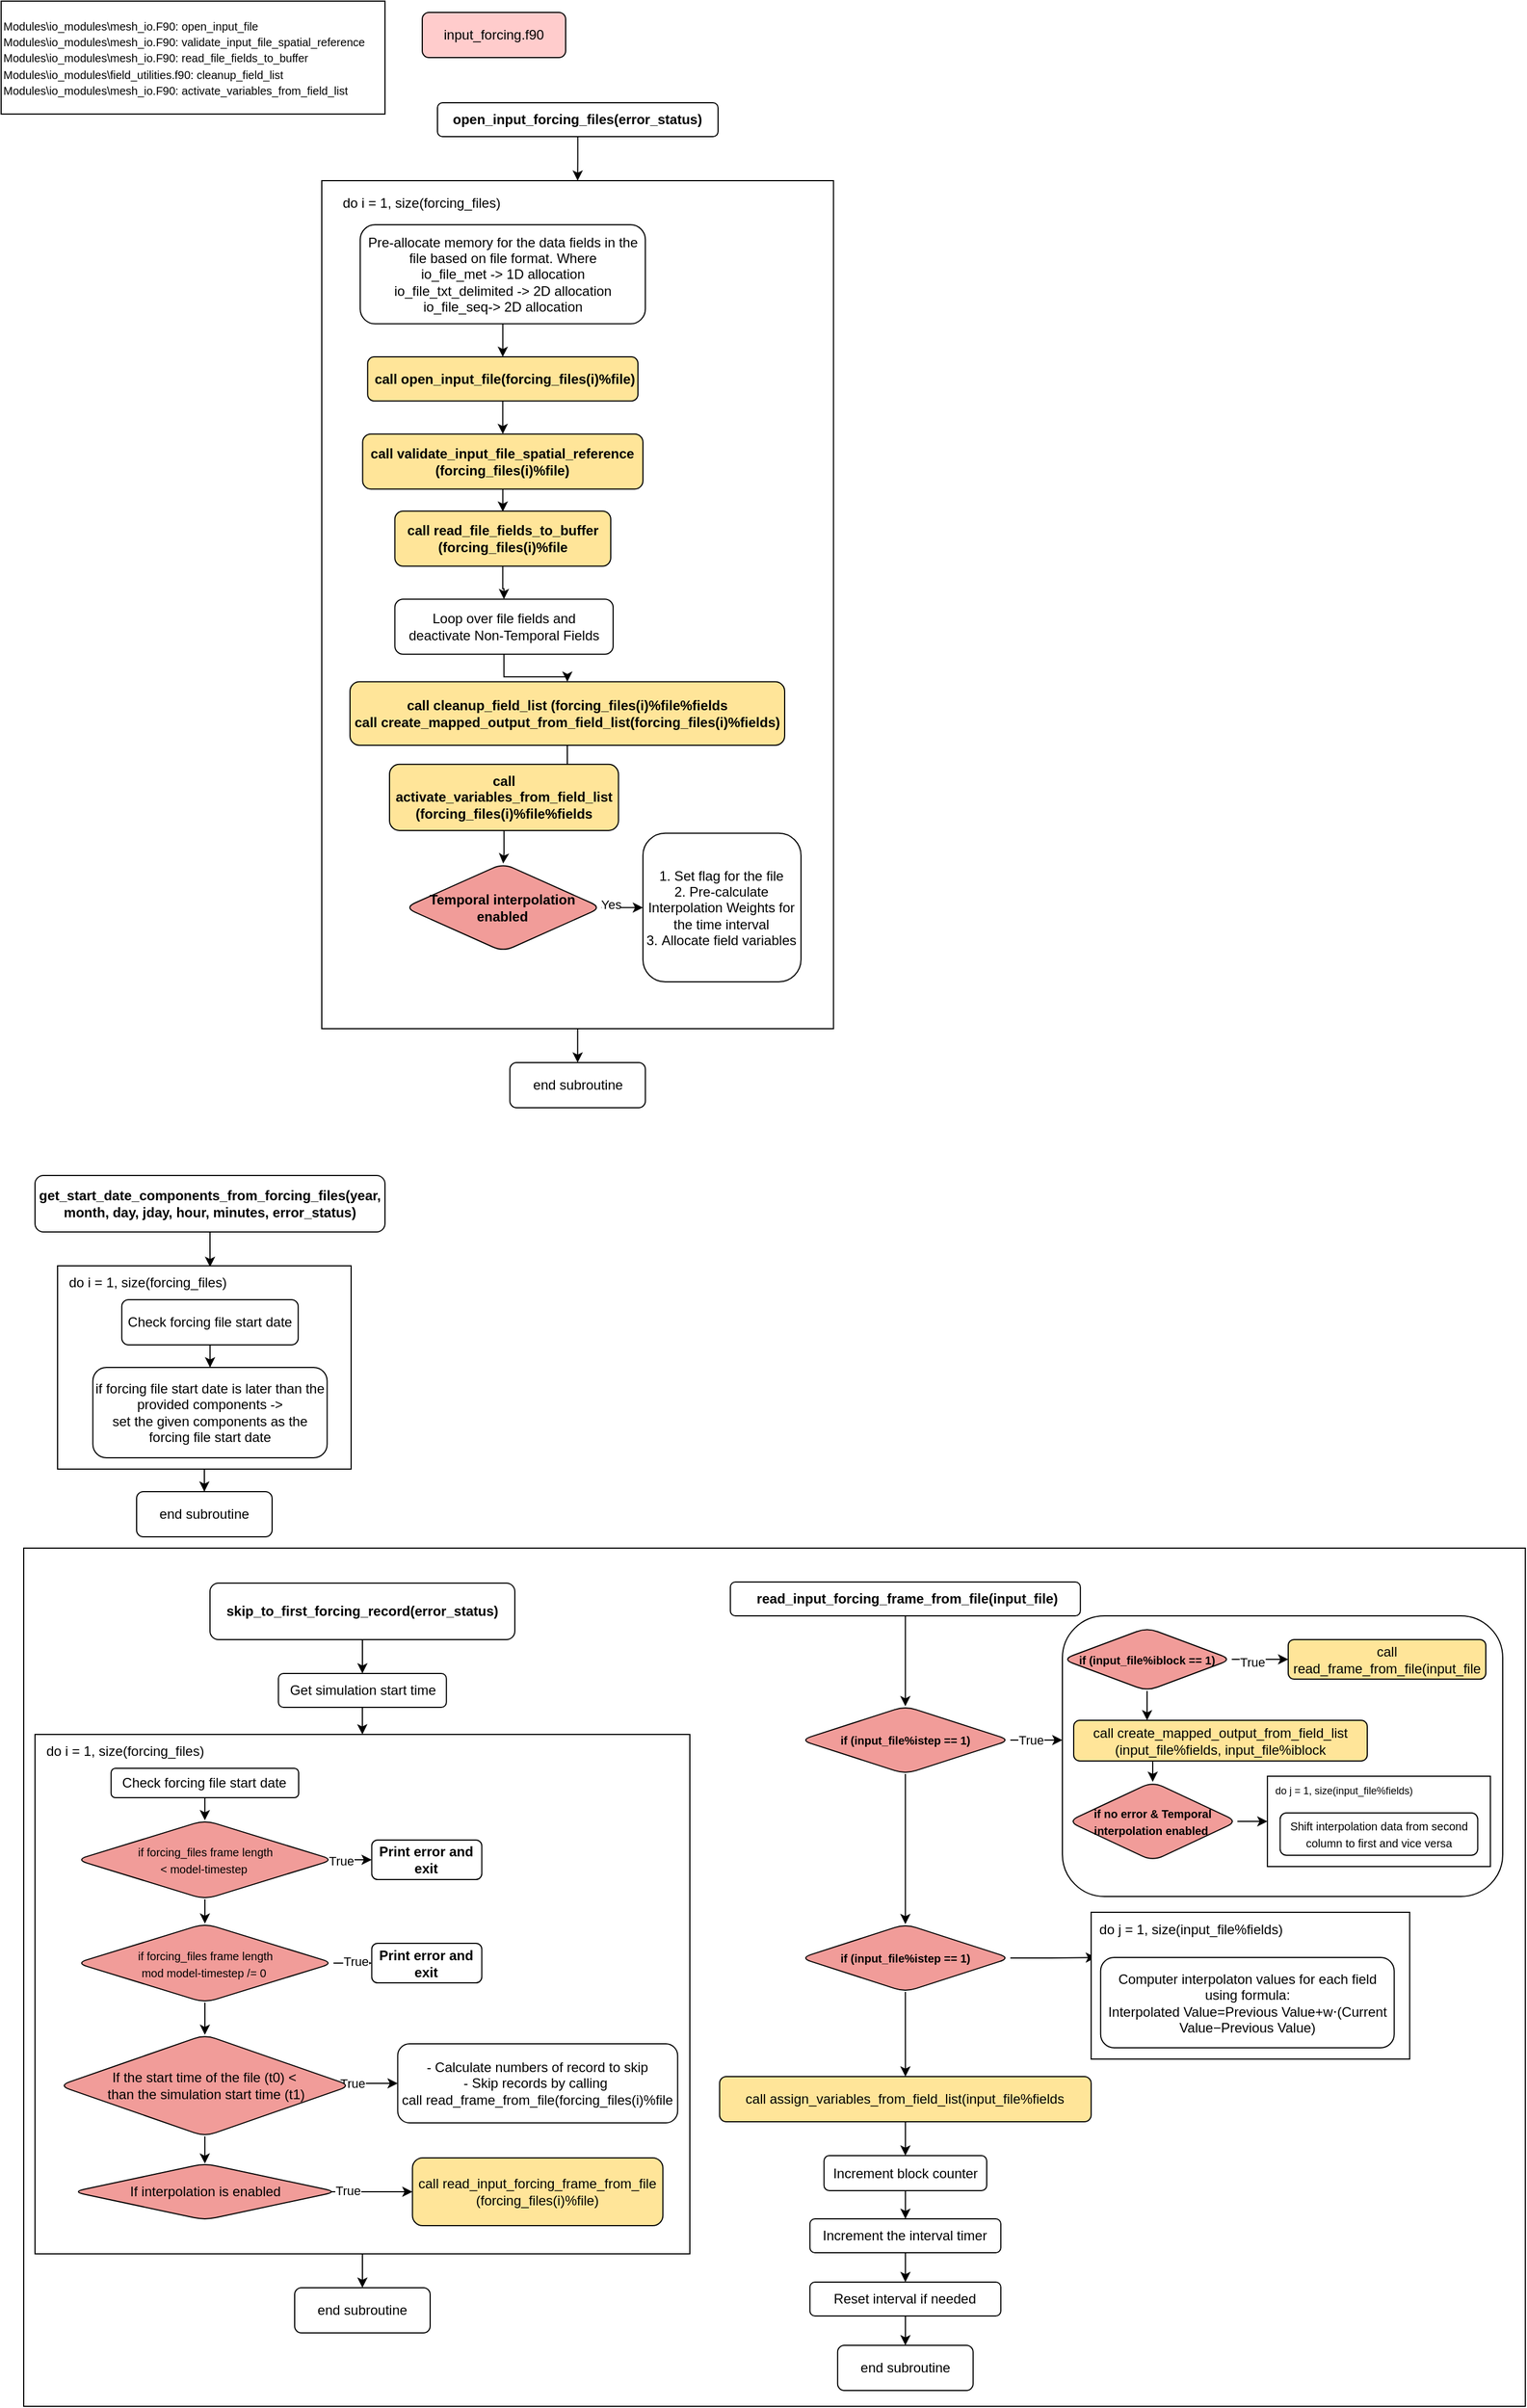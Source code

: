 <mxfile version="24.7.17">
  <diagram name="Page-1" id="S5yGAk-SD8ZDdzLFcuOw">
    <mxGraphModel dx="1666" dy="749" grid="1" gridSize="10" guides="1" tooltips="1" connect="1" arrows="1" fold="1" page="1" pageScale="1" pageWidth="850" pageHeight="1100" math="0" shadow="0">
      <root>
        <mxCell id="0" />
        <mxCell id="1" parent="0" />
        <mxCell id="9uZE7dbRXrVABVmHMERy-4" value="" style="rounded=0;whiteSpace=wrap;html=1;" parent="1" vertex="1">
          <mxGeometry x="50" y="1140" width="260" height="180" as="geometry" />
        </mxCell>
        <mxCell id="pL6kQiFRU2sMv0eJaDet-1" value="input_forcing.f90" style="rounded=1;whiteSpace=wrap;html=1;fillColor=#FFCCCC;" parent="1" vertex="1">
          <mxGeometry x="373" y="30" width="127" height="40" as="geometry" />
        </mxCell>
        <mxCell id="pL6kQiFRU2sMv0eJaDet-2" value="&lt;div&gt;&lt;font size=&quot;1&quot;&gt;Modules\io_modules\mesh_io.F90: open_input_file&lt;/font&gt;&lt;/div&gt;&lt;div&gt;&lt;font size=&quot;1&quot;&gt;Modules\io_modules\mesh_io.F90: validate_input_file_spatial_reference&lt;/font&gt;&lt;/div&gt;&lt;div&gt;&lt;font size=&quot;1&quot;&gt;Modules\io_modules\mesh_io.F90: read_file_fields_to_buffer&lt;/font&gt;&lt;/div&gt;&lt;div&gt;&lt;font size=&quot;1&quot;&gt;Modules\io_modules\field_utilities.f90: cleanup_field_list&lt;/font&gt;&lt;/div&gt;&lt;div&gt;&lt;font size=&quot;1&quot;&gt;Modules\io_modules\mesh_io.F90: activate_variables_from_field_list&lt;/font&gt;&lt;/div&gt;" style="rounded=0;whiteSpace=wrap;html=1;align=left;" parent="1" vertex="1">
          <mxGeometry y="20" width="340" height="100" as="geometry" />
        </mxCell>
        <mxCell id="9gJv6co2nd8RYt-IVOKr-2" value="" style="edgeStyle=orthogonalEdgeStyle;rounded=0;orthogonalLoop=1;jettySize=auto;html=1;entryX=0.5;entryY=0;entryDx=0;entryDy=0;entryPerimeter=0;" parent="1" source="pL6kQiFRU2sMv0eJaDet-3" target="9gJv6co2nd8RYt-IVOKr-3" edge="1">
          <mxGeometry relative="1" as="geometry">
            <mxPoint x="510.7" y="205" as="targetPoint" />
          </mxGeometry>
        </mxCell>
        <mxCell id="pL6kQiFRU2sMv0eJaDet-3" value="open_input_forcing_files(error_status)" style="rounded=1;whiteSpace=wrap;html=1;fontStyle=1" parent="1" vertex="1">
          <mxGeometry x="386.48" y="110" width="248.51" height="30" as="geometry" />
        </mxCell>
        <mxCell id="9gJv6co2nd8RYt-IVOKr-24" value="" style="edgeStyle=orthogonalEdgeStyle;rounded=0;orthogonalLoop=1;jettySize=auto;html=1;entryX=0.5;entryY=0;entryDx=0;entryDy=0;" parent="1" source="9gJv6co2nd8RYt-IVOKr-3" target="9gJv6co2nd8RYt-IVOKr-25" edge="1">
          <mxGeometry relative="1" as="geometry">
            <mxPoint x="579" y="1000" as="targetPoint" />
          </mxGeometry>
        </mxCell>
        <mxCell id="9gJv6co2nd8RYt-IVOKr-25" value="&lt;span style=&quot;font-weight: 400;&quot;&gt;end subroutine&lt;/span&gt;" style="whiteSpace=wrap;html=1;fillColor=#FFFFFF;rounded=1;fontStyle=1;" parent="1" vertex="1">
          <mxGeometry x="450.63" y="960" width="120" height="40" as="geometry" />
        </mxCell>
        <mxCell id="9gJv6co2nd8RYt-IVOKr-27" value="" style="group" parent="1" vertex="1" connectable="0">
          <mxGeometry x="284" y="179" width="453.26" height="751" as="geometry" />
        </mxCell>
        <mxCell id="9gJv6co2nd8RYt-IVOKr-3" value="" style="rounded=0;whiteSpace=wrap;html=1;" parent="9gJv6co2nd8RYt-IVOKr-27" vertex="1">
          <mxGeometry width="453.26" height="751" as="geometry" />
        </mxCell>
        <mxCell id="9gJv6co2nd8RYt-IVOKr-6" value="" style="edgeStyle=orthogonalEdgeStyle;rounded=0;orthogonalLoop=1;jettySize=auto;html=1;" parent="9gJv6co2nd8RYt-IVOKr-27" source="9gJv6co2nd8RYt-IVOKr-4" target="9gJv6co2nd8RYt-IVOKr-5" edge="1">
          <mxGeometry relative="1" as="geometry" />
        </mxCell>
        <mxCell id="9gJv6co2nd8RYt-IVOKr-4" value="&lt;span style=&quot;font-weight: normal;&quot;&gt;Pre-allocate memory for the data fields in the file based on file format. Where&lt;/span&gt;&lt;div&gt;&lt;span style=&quot;font-weight: 400;&quot;&gt;io_file_met -&amp;gt; 1D allocation&lt;/span&gt;&lt;br&gt;&lt;/div&gt;&lt;div&gt;&lt;span style=&quot;font-weight: 400;&quot;&gt;io_file_txt_delimited -&amp;gt; 2D allocation&lt;/span&gt;&lt;br&gt;&lt;/div&gt;&lt;div&gt;&lt;span style=&quot;background-color: initial; font-weight: 400;&quot;&gt;io_file_seq&lt;/span&gt;&lt;span style=&quot;font-weight: 400;&quot;&gt;-&amp;gt; 2D allocation&lt;/span&gt;&lt;span style=&quot;font-weight: 400;&quot;&gt;&lt;br&gt;&lt;/span&gt;&lt;/div&gt;" style="rounded=1;whiteSpace=wrap;html=1;fontStyle=1" parent="9gJv6co2nd8RYt-IVOKr-27" vertex="1">
          <mxGeometry x="34.08" y="39.013" width="252.52" height="87.779" as="geometry" />
        </mxCell>
        <mxCell id="9gJv6co2nd8RYt-IVOKr-8" value="" style="edgeStyle=orthogonalEdgeStyle;rounded=0;orthogonalLoop=1;jettySize=auto;html=1;" parent="9gJv6co2nd8RYt-IVOKr-27" source="9gJv6co2nd8RYt-IVOKr-5" target="9gJv6co2nd8RYt-IVOKr-7" edge="1">
          <mxGeometry relative="1" as="geometry" />
        </mxCell>
        <mxCell id="9gJv6co2nd8RYt-IVOKr-5" value="&amp;nbsp;call open_input_file(forcing_files(i)%file)" style="whiteSpace=wrap;html=1;rounded=1;fontStyle=1;fillColor=#FFE599;" parent="9gJv6co2nd8RYt-IVOKr-27" vertex="1">
          <mxGeometry x="40.64" y="156.052" width="239.39" height="39.013" as="geometry" />
        </mxCell>
        <mxCell id="9gJv6co2nd8RYt-IVOKr-10" value="" style="edgeStyle=orthogonalEdgeStyle;rounded=0;orthogonalLoop=1;jettySize=auto;html=1;" parent="9gJv6co2nd8RYt-IVOKr-27" source="9gJv6co2nd8RYt-IVOKr-7" target="9gJv6co2nd8RYt-IVOKr-9" edge="1">
          <mxGeometry relative="1" as="geometry" />
        </mxCell>
        <mxCell id="9gJv6co2nd8RYt-IVOKr-7" value="call validate_input_file_spatial_reference (forcing_files(i)%file)" style="whiteSpace=wrap;html=1;rounded=1;fontStyle=1;fillColor=#FFE599;" parent="9gJv6co2nd8RYt-IVOKr-27" vertex="1">
          <mxGeometry x="36.21" y="224.325" width="248.26" height="48.766" as="geometry" />
        </mxCell>
        <mxCell id="9gJv6co2nd8RYt-IVOKr-12" value="" style="edgeStyle=orthogonalEdgeStyle;rounded=0;orthogonalLoop=1;jettySize=auto;html=1;" parent="9gJv6co2nd8RYt-IVOKr-27" source="9gJv6co2nd8RYt-IVOKr-9" target="9gJv6co2nd8RYt-IVOKr-11" edge="1">
          <mxGeometry relative="1" as="geometry" />
        </mxCell>
        <mxCell id="9gJv6co2nd8RYt-IVOKr-9" value="call read_file_fields_to_buffer (forcing_files(i)%file" style="whiteSpace=wrap;html=1;rounded=1;fontStyle=1;fillColor=#FFE599;" parent="9gJv6co2nd8RYt-IVOKr-27" vertex="1">
          <mxGeometry x="64.74" y="292.597" width="191.2" height="48.766" as="geometry" />
        </mxCell>
        <mxCell id="9gJv6co2nd8RYt-IVOKr-14" value="" style="edgeStyle=orthogonalEdgeStyle;rounded=0;orthogonalLoop=1;jettySize=auto;html=1;" parent="9gJv6co2nd8RYt-IVOKr-27" source="9gJv6co2nd8RYt-IVOKr-11" target="9gJv6co2nd8RYt-IVOKr-13" edge="1">
          <mxGeometry relative="1" as="geometry" />
        </mxCell>
        <mxCell id="9gJv6co2nd8RYt-IVOKr-11" value="&lt;span style=&quot;font-weight: normal;&quot;&gt;Loop over file fields and&lt;/span&gt;&lt;div&gt;&lt;span style=&quot;font-weight: normal;&quot;&gt;deactivate Non-Temporal Fields&lt;/span&gt;&lt;br&gt;&lt;/div&gt;" style="whiteSpace=wrap;html=1;rounded=1;fontStyle=1;" parent="9gJv6co2nd8RYt-IVOKr-27" vertex="1">
          <mxGeometry x="64.74" y="370.623" width="193.32" height="48.766" as="geometry" />
        </mxCell>
        <mxCell id="9gJv6co2nd8RYt-IVOKr-16" value="" style="edgeStyle=orthogonalEdgeStyle;rounded=0;orthogonalLoop=1;jettySize=auto;html=1;" parent="9gJv6co2nd8RYt-IVOKr-27" source="9gJv6co2nd8RYt-IVOKr-13" target="9gJv6co2nd8RYt-IVOKr-15" edge="1">
          <mxGeometry relative="1" as="geometry" />
        </mxCell>
        <mxCell id="9gJv6co2nd8RYt-IVOKr-13" value="call cleanup_field_list (forcing_files(i)%file%fields&lt;div&gt;call create_mapped_output_from_field_list(forcing_files(i)%fields)&lt;br&gt;&lt;/div&gt;" style="whiteSpace=wrap;html=1;rounded=1;fontStyle=1;fillColor=#FFE599;" parent="9gJv6co2nd8RYt-IVOKr-27" vertex="1">
          <mxGeometry x="25" y="443.77" width="385" height="56.23" as="geometry" />
        </mxCell>
        <mxCell id="9gJv6co2nd8RYt-IVOKr-18" value="" style="edgeStyle=orthogonalEdgeStyle;rounded=0;orthogonalLoop=1;jettySize=auto;html=1;" parent="9gJv6co2nd8RYt-IVOKr-27" source="9gJv6co2nd8RYt-IVOKr-15" target="9gJv6co2nd8RYt-IVOKr-17" edge="1">
          <mxGeometry relative="1" as="geometry" />
        </mxCell>
        <mxCell id="9gJv6co2nd8RYt-IVOKr-15" value="call activate_variables_from_field_list (forcing_files(i)%file%fields" style="whiteSpace=wrap;html=1;rounded=1;fontStyle=1;fillColor=#FFE599;" parent="9gJv6co2nd8RYt-IVOKr-27" vertex="1">
          <mxGeometry x="60" y="516.922" width="202.8" height="58.519" as="geometry" />
        </mxCell>
        <mxCell id="9gJv6co2nd8RYt-IVOKr-20" value="" style="edgeStyle=orthogonalEdgeStyle;rounded=0;orthogonalLoop=1;jettySize=auto;html=1;" parent="9gJv6co2nd8RYt-IVOKr-27" source="9gJv6co2nd8RYt-IVOKr-17" target="9gJv6co2nd8RYt-IVOKr-19" edge="1">
          <mxGeometry relative="1" as="geometry" />
        </mxCell>
        <mxCell id="9gJv6co2nd8RYt-IVOKr-21" value="Yes" style="edgeLabel;html=1;align=center;verticalAlign=middle;resizable=0;points=[];" parent="9gJv6co2nd8RYt-IVOKr-20" vertex="1" connectable="0">
          <mxGeometry x="-0.565" y="3" relative="1" as="geometry">
            <mxPoint as="offset" />
          </mxGeometry>
        </mxCell>
        <mxCell id="9gJv6co2nd8RYt-IVOKr-17" value="Temporal interpolation enabled" style="rhombus;whiteSpace=wrap;html=1;rounded=1;fontStyle=1;fillColor=#F19C99;" parent="9gJv6co2nd8RYt-IVOKr-27" vertex="1">
          <mxGeometry x="73.46" y="604.701" width="174.34" height="78.026" as="geometry" />
        </mxCell>
        <mxCell id="9gJv6co2nd8RYt-IVOKr-19" value="&lt;span style=&quot;font-weight: normal;&quot;&gt;1. Set flag for the file&lt;/span&gt;&lt;div&gt;&lt;span style=&quot;font-weight: normal;&quot;&gt;2.&amp;nbsp;Pre-calculate Interpolation Weights for the time interval&lt;/span&gt;&lt;/div&gt;&lt;div&gt;&lt;span style=&quot;font-weight: normal;&quot;&gt;3.&amp;nbsp;Allocate field variables&lt;/span&gt;&lt;/div&gt;" style="whiteSpace=wrap;html=1;fillColor=#FFFFFF;rounded=1;fontStyle=1;" parent="9gJv6co2nd8RYt-IVOKr-27" vertex="1">
          <mxGeometry x="284.47" y="577.88" width="140" height="131.669" as="geometry" />
        </mxCell>
        <mxCell id="9gJv6co2nd8RYt-IVOKr-22" value="do i = 1, size(forcing_files)" style="text;html=1;align=center;verticalAlign=middle;whiteSpace=wrap;rounded=0;" parent="9gJv6co2nd8RYt-IVOKr-27" vertex="1">
          <mxGeometry y="9.753" width="176.6" height="19.506" as="geometry" />
        </mxCell>
        <mxCell id="9uZE7dbRXrVABVmHMERy-1" value="get_start_date_components_from_forcing_files(year, month, day, jday, hour, minutes, error_status)" style="rounded=1;whiteSpace=wrap;html=1;fontStyle=1" parent="1" vertex="1">
          <mxGeometry x="30" y="1060" width="310" height="50" as="geometry" />
        </mxCell>
        <mxCell id="9uZE7dbRXrVABVmHMERy-8" value="" style="edgeStyle=orthogonalEdgeStyle;rounded=0;orthogonalLoop=1;jettySize=auto;html=1;" parent="1" source="9uZE7dbRXrVABVmHMERy-2" target="9uZE7dbRXrVABVmHMERy-7" edge="1">
          <mxGeometry relative="1" as="geometry" />
        </mxCell>
        <mxCell id="9uZE7dbRXrVABVmHMERy-2" value="&lt;span style=&quot;font-weight: normal;&quot;&gt;Check forcing file start date&lt;/span&gt;" style="whiteSpace=wrap;html=1;rounded=1;fontStyle=1;" parent="1" vertex="1">
          <mxGeometry x="106.87" y="1170" width="156.25" height="40" as="geometry" />
        </mxCell>
        <mxCell id="9uZE7dbRXrVABVmHMERy-7" value="&lt;span style=&quot;font-weight: normal;&quot;&gt;if forcing file start date is later than the provided components -&amp;gt;&lt;/span&gt;&lt;div&gt;&lt;span style=&quot;font-weight: normal;&quot;&gt;set the given components as the forcing file start date&lt;/span&gt;&lt;/div&gt;" style="whiteSpace=wrap;html=1;rounded=1;fontStyle=1;" parent="1" vertex="1">
          <mxGeometry x="81.26" y="1230" width="207.5" height="80" as="geometry" />
        </mxCell>
        <mxCell id="9uZE7dbRXrVABVmHMERy-9" value="&lt;span style=&quot;font-weight: 400;&quot;&gt;end subroutine&lt;/span&gt;" style="whiteSpace=wrap;html=1;fillColor=#FFFFFF;rounded=1;fontStyle=1;" parent="1" vertex="1">
          <mxGeometry x="120.0" y="1340" width="120" height="40" as="geometry" />
        </mxCell>
        <mxCell id="9uZE7dbRXrVABVmHMERy-5" value="do i = 1, size(forcing_files)" style="text;html=1;align=center;verticalAlign=middle;whiteSpace=wrap;rounded=0;" parent="1" vertex="1">
          <mxGeometry x="50" y="1140" width="160" height="30" as="geometry" />
        </mxCell>
        <mxCell id="9uZE7dbRXrVABVmHMERy-10" style="edgeStyle=orthogonalEdgeStyle;rounded=0;orthogonalLoop=1;jettySize=auto;html=1;entryX=0.844;entryY=0.033;entryDx=0;entryDy=0;entryPerimeter=0;" parent="1" source="9uZE7dbRXrVABVmHMERy-1" target="9uZE7dbRXrVABVmHMERy-5" edge="1">
          <mxGeometry relative="1" as="geometry" />
        </mxCell>
        <mxCell id="9uZE7dbRXrVABVmHMERy-11" style="edgeStyle=orthogonalEdgeStyle;rounded=0;orthogonalLoop=1;jettySize=auto;html=1;entryX=0.5;entryY=0;entryDx=0;entryDy=0;" parent="1" source="9uZE7dbRXrVABVmHMERy-4" target="9uZE7dbRXrVABVmHMERy-9" edge="1">
          <mxGeometry relative="1" as="geometry" />
        </mxCell>
        <mxCell id="GLNDbX2-uQOJpAZanGDr-1" value="" style="rounded=0;whiteSpace=wrap;html=1;" vertex="1" parent="1">
          <mxGeometry x="20" y="1390" width="1330" height="760" as="geometry" />
        </mxCell>
        <mxCell id="GLNDbX2-uQOJpAZanGDr-2" value="skip_to_first_forcing_record(error_status)" style="rounded=1;whiteSpace=wrap;html=1;fontStyle=1" vertex="1" parent="1">
          <mxGeometry x="185" y="1421" width="270" height="50" as="geometry" />
        </mxCell>
        <mxCell id="GLNDbX2-uQOJpAZanGDr-3" style="edgeStyle=orthogonalEdgeStyle;rounded=0;orthogonalLoop=1;jettySize=auto;html=1;" edge="1" parent="1" source="GLNDbX2-uQOJpAZanGDr-4" target="GLNDbX2-uQOJpAZanGDr-7">
          <mxGeometry relative="1" as="geometry" />
        </mxCell>
        <mxCell id="GLNDbX2-uQOJpAZanGDr-4" value="&lt;span style=&quot;font-weight: 400;&quot;&gt;Get simulation start time&lt;/span&gt;" style="whiteSpace=wrap;html=1;rounded=1;fontStyle=1;" vertex="1" parent="1">
          <mxGeometry x="245.63" y="1501" width="148.74" height="30" as="geometry" />
        </mxCell>
        <mxCell id="GLNDbX2-uQOJpAZanGDr-5" value="&lt;span style=&quot;font-weight: 400;&quot;&gt;end subroutine&lt;/span&gt;" style="whiteSpace=wrap;html=1;fillColor=#FFFFFF;rounded=1;fontStyle=1;" vertex="1" parent="1">
          <mxGeometry x="260" y="2045" width="120" height="40" as="geometry" />
        </mxCell>
        <mxCell id="GLNDbX2-uQOJpAZanGDr-6" style="edgeStyle=orthogonalEdgeStyle;rounded=0;orthogonalLoop=1;jettySize=auto;html=1;entryX=0.5;entryY=0;entryDx=0;entryDy=0;" edge="1" parent="1" source="GLNDbX2-uQOJpAZanGDr-2" target="GLNDbX2-uQOJpAZanGDr-4">
          <mxGeometry relative="1" as="geometry">
            <mxPoint x="267.55" y="1501.99" as="targetPoint" />
          </mxGeometry>
        </mxCell>
        <mxCell id="GLNDbX2-uQOJpAZanGDr-7" value="" style="rounded=0;whiteSpace=wrap;html=1;" vertex="1" parent="1">
          <mxGeometry x="30" y="1555" width="580" height="460" as="geometry" />
        </mxCell>
        <mxCell id="GLNDbX2-uQOJpAZanGDr-8" style="edgeStyle=orthogonalEdgeStyle;rounded=0;orthogonalLoop=1;jettySize=auto;html=1;" edge="1" parent="1" source="GLNDbX2-uQOJpAZanGDr-9" target="GLNDbX2-uQOJpAZanGDr-14">
          <mxGeometry relative="1" as="geometry" />
        </mxCell>
        <mxCell id="GLNDbX2-uQOJpAZanGDr-9" value="&lt;span style=&quot;font-weight: normal;&quot;&gt;Check forcing file start date&lt;/span&gt;" style="whiteSpace=wrap;html=1;rounded=1;fontStyle=1;" vertex="1" parent="1">
          <mxGeometry x="97.39" y="1585" width="166.13" height="26" as="geometry" />
        </mxCell>
        <mxCell id="GLNDbX2-uQOJpAZanGDr-10" value="do i = 1, size(forcing_files)" style="text;html=1;align=center;verticalAlign=middle;whiteSpace=wrap;rounded=0;" vertex="1" parent="1">
          <mxGeometry x="30" y="1555" width="160" height="30" as="geometry" />
        </mxCell>
        <mxCell id="GLNDbX2-uQOJpAZanGDr-11" value="" style="edgeStyle=orthogonalEdgeStyle;rounded=0;orthogonalLoop=1;jettySize=auto;html=1;" edge="1" parent="1" source="GLNDbX2-uQOJpAZanGDr-14" target="GLNDbX2-uQOJpAZanGDr-15">
          <mxGeometry relative="1" as="geometry" />
        </mxCell>
        <mxCell id="GLNDbX2-uQOJpAZanGDr-12" value="True" style="edgeLabel;html=1;align=center;verticalAlign=middle;resizable=0;points=[];" vertex="1" connectable="0" parent="GLNDbX2-uQOJpAZanGDr-11">
          <mxGeometry x="-0.712" y="-1" relative="1" as="geometry">
            <mxPoint as="offset" />
          </mxGeometry>
        </mxCell>
        <mxCell id="GLNDbX2-uQOJpAZanGDr-13" style="edgeStyle=orthogonalEdgeStyle;rounded=0;orthogonalLoop=1;jettySize=auto;html=1;" edge="1" parent="1" source="GLNDbX2-uQOJpAZanGDr-14" target="GLNDbX2-uQOJpAZanGDr-19">
          <mxGeometry relative="1" as="geometry" />
        </mxCell>
        <mxCell id="GLNDbX2-uQOJpAZanGDr-14" value="&lt;font style=&quot;font-size: 10px; font-weight: normal;&quot;&gt;if forcing_files frame length&lt;/font&gt;&lt;div&gt;&lt;font style=&quot;font-size: 10px; font-weight: normal;&quot;&gt;&amp;lt; model-timestep&amp;nbsp;&lt;/font&gt;&lt;/div&gt;" style="rhombus;whiteSpace=wrap;html=1;rounded=1;fontStyle=1;fillColor=#F19C99;" vertex="1" parent="1">
          <mxGeometry x="66.55" y="1631" width="227.81" height="70" as="geometry" />
        </mxCell>
        <mxCell id="GLNDbX2-uQOJpAZanGDr-15" value="Print error and exit" style="whiteSpace=wrap;html=1;fillColor=#FFFFFF;rounded=1;fontStyle=1;" vertex="1" parent="1">
          <mxGeometry x="328.26" y="1648.5" width="97.48" height="35" as="geometry" />
        </mxCell>
        <mxCell id="GLNDbX2-uQOJpAZanGDr-16" style="edgeStyle=orthogonalEdgeStyle;rounded=0;orthogonalLoop=1;jettySize=auto;html=1;entryX=0;entryY=0.5;entryDx=0;entryDy=0;" edge="1" parent="1" source="GLNDbX2-uQOJpAZanGDr-19" target="GLNDbX2-uQOJpAZanGDr-20">
          <mxGeometry relative="1" as="geometry" />
        </mxCell>
        <mxCell id="GLNDbX2-uQOJpAZanGDr-17" value="True" style="edgeLabel;html=1;align=center;verticalAlign=middle;resizable=0;points=[];" vertex="1" connectable="0" parent="GLNDbX2-uQOJpAZanGDr-16">
          <mxGeometry x="0.381" y="3" relative="1" as="geometry">
            <mxPoint y="1" as="offset" />
          </mxGeometry>
        </mxCell>
        <mxCell id="GLNDbX2-uQOJpAZanGDr-18" value="" style="edgeStyle=orthogonalEdgeStyle;rounded=0;orthogonalLoop=1;jettySize=auto;html=1;" edge="1" parent="1" source="GLNDbX2-uQOJpAZanGDr-19" target="GLNDbX2-uQOJpAZanGDr-24">
          <mxGeometry relative="1" as="geometry" />
        </mxCell>
        <mxCell id="GLNDbX2-uQOJpAZanGDr-19" value="&lt;font style=&quot;font-size: 10px; font-weight: normal;&quot;&gt;if forcing_files frame length&lt;/font&gt;&lt;div&gt;&lt;font style=&quot;font-size: 10px; font-weight: normal;&quot;&gt;mod model-timestep /= 0&amp;nbsp;&lt;/font&gt;&lt;/div&gt;" style="rhombus;whiteSpace=wrap;html=1;rounded=1;fontStyle=1;fillColor=#F19C99;" vertex="1" parent="1">
          <mxGeometry x="66.55" y="1722.5" width="227.81" height="70" as="geometry" />
        </mxCell>
        <mxCell id="GLNDbX2-uQOJpAZanGDr-20" value="Print error and exit" style="whiteSpace=wrap;html=1;fillColor=#FFFFFF;rounded=1;fontStyle=1;" vertex="1" parent="1">
          <mxGeometry x="328.26" y="1740" width="97.48" height="35" as="geometry" />
        </mxCell>
        <mxCell id="GLNDbX2-uQOJpAZanGDr-21" value="" style="edgeStyle=orthogonalEdgeStyle;rounded=0;orthogonalLoop=1;jettySize=auto;html=1;exitX=0.935;exitY=0.478;exitDx=0;exitDy=0;exitPerimeter=0;" edge="1" parent="1" source="GLNDbX2-uQOJpAZanGDr-24" target="GLNDbX2-uQOJpAZanGDr-25">
          <mxGeometry relative="1" as="geometry" />
        </mxCell>
        <mxCell id="GLNDbX2-uQOJpAZanGDr-22" value="True" style="edgeLabel;html=1;align=center;verticalAlign=middle;resizable=0;points=[];" vertex="1" connectable="0" parent="GLNDbX2-uQOJpAZanGDr-21">
          <mxGeometry x="-0.399" relative="1" as="geometry">
            <mxPoint as="offset" />
          </mxGeometry>
        </mxCell>
        <mxCell id="GLNDbX2-uQOJpAZanGDr-23" value="" style="edgeStyle=orthogonalEdgeStyle;rounded=0;orthogonalLoop=1;jettySize=auto;html=1;" edge="1" parent="1" source="GLNDbX2-uQOJpAZanGDr-24" target="GLNDbX2-uQOJpAZanGDr-28">
          <mxGeometry relative="1" as="geometry" />
        </mxCell>
        <mxCell id="GLNDbX2-uQOJpAZanGDr-24" value="&lt;span style=&quot;font-weight: normal;&quot;&gt;&lt;font style=&quot;font-size: 12px;&quot;&gt;If the start time of the file (t0) &amp;lt;&lt;/font&gt;&lt;/span&gt;&lt;div&gt;&lt;span style=&quot;font-weight: normal;&quot;&gt;&lt;font style=&quot;font-size: 12px;&quot;&gt;&amp;nbsp;than the simulation start time (t1)&lt;/font&gt;&lt;/span&gt;&lt;/div&gt;" style="rhombus;whiteSpace=wrap;html=1;rounded=1;fontStyle=1;fillColor=#F19C99;" vertex="1" parent="1">
          <mxGeometry x="51.23" y="1821" width="258.45" height="90" as="geometry" />
        </mxCell>
        <mxCell id="GLNDbX2-uQOJpAZanGDr-25" value="&lt;span style=&quot;font-weight: normal;&quot;&gt;- Calculate numbers of record to skip&lt;/span&gt;&lt;div&gt;&lt;span style=&quot;font-weight: normal;&quot;&gt;- Skip records by calling&amp;nbsp;&lt;/span&gt;&lt;/div&gt;&lt;div&gt;&lt;span style=&quot;font-weight: 400;&quot;&gt;call read_frame_from_file(forcing_files(i)%file&lt;/span&gt;&lt;br&gt;&lt;/div&gt;" style="whiteSpace=wrap;html=1;fillColor=#FFFFFF;rounded=1;fontStyle=1;" vertex="1" parent="1">
          <mxGeometry x="351.26" y="1829" width="247.95" height="70" as="geometry" />
        </mxCell>
        <mxCell id="GLNDbX2-uQOJpAZanGDr-26" value="" style="edgeStyle=orthogonalEdgeStyle;rounded=0;orthogonalLoop=1;jettySize=auto;html=1;exitX=0.973;exitY=0.5;exitDx=0;exitDy=0;exitPerimeter=0;" edge="1" parent="1" source="GLNDbX2-uQOJpAZanGDr-28" target="GLNDbX2-uQOJpAZanGDr-29">
          <mxGeometry relative="1" as="geometry" />
        </mxCell>
        <mxCell id="GLNDbX2-uQOJpAZanGDr-27" value="True" style="edgeLabel;html=1;align=center;verticalAlign=middle;resizable=0;points=[];" vertex="1" connectable="0" parent="GLNDbX2-uQOJpAZanGDr-26">
          <mxGeometry x="-0.568" y="1" relative="1" as="geometry">
            <mxPoint as="offset" />
          </mxGeometry>
        </mxCell>
        <mxCell id="GLNDbX2-uQOJpAZanGDr-28" value="&lt;span style=&quot;font-weight: normal;&quot;&gt;If interpolation is enabled&lt;br&gt;&lt;/span&gt;" style="rhombus;whiteSpace=wrap;html=1;fillColor=#F19C99;rounded=1;fontStyle=1;" vertex="1" parent="1">
          <mxGeometry x="63.57" y="1935" width="233.77" height="50" as="geometry" />
        </mxCell>
        <mxCell id="GLNDbX2-uQOJpAZanGDr-29" value="&lt;span style=&quot;font-weight: normal;&quot;&gt;call read_input_forcing_frame_from_file&lt;/span&gt;&lt;div&gt;&lt;span style=&quot;font-weight: normal;&quot;&gt;(forcing_files(i)%file)&lt;/span&gt;&lt;/div&gt;" style="whiteSpace=wrap;html=1;fillColor=#FFE599;rounded=1;fontStyle=1;" vertex="1" parent="1">
          <mxGeometry x="364.33" y="1930" width="221.82" height="60" as="geometry" />
        </mxCell>
        <mxCell id="GLNDbX2-uQOJpAZanGDr-30" style="edgeStyle=orthogonalEdgeStyle;rounded=0;orthogonalLoop=1;jettySize=auto;html=1;entryX=0.5;entryY=0;entryDx=0;entryDy=0;" edge="1" parent="1" source="GLNDbX2-uQOJpAZanGDr-7" target="GLNDbX2-uQOJpAZanGDr-5">
          <mxGeometry relative="1" as="geometry" />
        </mxCell>
        <mxCell id="GLNDbX2-uQOJpAZanGDr-31" style="edgeStyle=orthogonalEdgeStyle;rounded=0;orthogonalLoop=1;jettySize=auto;html=1;exitX=0.5;exitY=1;exitDx=0;exitDy=0;" edge="1" parent="1" source="GLNDbX2-uQOJpAZanGDr-32" target="GLNDbX2-uQOJpAZanGDr-36">
          <mxGeometry relative="1" as="geometry">
            <mxPoint x="801" y="1460" as="sourcePoint" />
          </mxGeometry>
        </mxCell>
        <mxCell id="GLNDbX2-uQOJpAZanGDr-32" value="&amp;nbsp;read_input_forcing_frame_from_file(input_file)" style="whiteSpace=wrap;html=1;fillColor=#FFFFFF;rounded=1;fontStyle=1;" vertex="1" parent="1">
          <mxGeometry x="645.9" y="1420" width="310" height="30" as="geometry" />
        </mxCell>
        <mxCell id="GLNDbX2-uQOJpAZanGDr-33" value="" style="edgeStyle=orthogonalEdgeStyle;rounded=0;orthogonalLoop=1;jettySize=auto;html=1;" edge="1" parent="1" source="GLNDbX2-uQOJpAZanGDr-36" target="GLNDbX2-uQOJpAZanGDr-40">
          <mxGeometry relative="1" as="geometry">
            <Array as="points">
              <mxPoint x="940" y="1560" />
              <mxPoint x="940" y="1560" />
            </Array>
          </mxGeometry>
        </mxCell>
        <mxCell id="GLNDbX2-uQOJpAZanGDr-34" value="True" style="edgeLabel;html=1;align=center;verticalAlign=middle;resizable=0;points=[];" vertex="1" connectable="0" parent="GLNDbX2-uQOJpAZanGDr-33">
          <mxGeometry x="-0.234" relative="1" as="geometry">
            <mxPoint as="offset" />
          </mxGeometry>
        </mxCell>
        <mxCell id="GLNDbX2-uQOJpAZanGDr-35" style="edgeStyle=orthogonalEdgeStyle;rounded=0;orthogonalLoop=1;jettySize=auto;html=1;" edge="1" parent="1" source="GLNDbX2-uQOJpAZanGDr-36" target="GLNDbX2-uQOJpAZanGDr-38">
          <mxGeometry relative="1" as="geometry" />
        </mxCell>
        <mxCell id="GLNDbX2-uQOJpAZanGDr-36" value="&lt;span style=&quot;font-size: 10px;&quot;&gt;if (input_file%istep == 1)&lt;/span&gt;" style="rhombus;whiteSpace=wrap;html=1;rounded=1;fontStyle=1;fillColor=#F19C99;" vertex="1" parent="1">
          <mxGeometry x="707.91" y="1530" width="185.99" height="60" as="geometry" />
        </mxCell>
        <mxCell id="GLNDbX2-uQOJpAZanGDr-37" value="" style="edgeStyle=orthogonalEdgeStyle;rounded=0;orthogonalLoop=1;jettySize=auto;html=1;" edge="1" parent="1" source="GLNDbX2-uQOJpAZanGDr-38" target="GLNDbX2-uQOJpAZanGDr-55">
          <mxGeometry relative="1" as="geometry" />
        </mxCell>
        <mxCell id="GLNDbX2-uQOJpAZanGDr-38" value="&lt;span style=&quot;font-size: 10px;&quot;&gt;if (input_file%istep == 1)&lt;/span&gt;" style="rhombus;whiteSpace=wrap;html=1;rounded=1;fontStyle=1;fillColor=#F19C99;" vertex="1" parent="1">
          <mxGeometry x="707.91" y="1723" width="185.99" height="60" as="geometry" />
        </mxCell>
        <mxCell id="GLNDbX2-uQOJpAZanGDr-39" value="" style="group" vertex="1" connectable="0" parent="1">
          <mxGeometry x="940" y="1450" width="390" height="248.5" as="geometry" />
        </mxCell>
        <mxCell id="GLNDbX2-uQOJpAZanGDr-40" value="" style="whiteSpace=wrap;html=1;fillColor=#FFFFFF;rounded=1;fontStyle=1;" vertex="1" parent="GLNDbX2-uQOJpAZanGDr-39">
          <mxGeometry width="390" height="248.5" as="geometry" />
        </mxCell>
        <mxCell id="GLNDbX2-uQOJpAZanGDr-41" value="&lt;span style=&quot;font-weight: normal;&quot;&gt;call read_frame_from_file(input_file&lt;/span&gt;" style="whiteSpace=wrap;html=1;fillColor=#FFE599;rounded=1;fontStyle=1;" vertex="1" parent="GLNDbX2-uQOJpAZanGDr-39">
          <mxGeometry x="200" y="21" width="175" height="35" as="geometry" />
        </mxCell>
        <mxCell id="GLNDbX2-uQOJpAZanGDr-42" value="" style="edgeStyle=orthogonalEdgeStyle;rounded=0;orthogonalLoop=1;jettySize=auto;html=1;" edge="1" parent="GLNDbX2-uQOJpAZanGDr-39" source="GLNDbX2-uQOJpAZanGDr-45" target="GLNDbX2-uQOJpAZanGDr-41">
          <mxGeometry relative="1" as="geometry" />
        </mxCell>
        <mxCell id="GLNDbX2-uQOJpAZanGDr-43" value="True" style="edgeLabel;html=1;align=center;verticalAlign=middle;resizable=0;points=[];" vertex="1" connectable="0" parent="GLNDbX2-uQOJpAZanGDr-42">
          <mxGeometry x="-0.289" y="-2" relative="1" as="geometry">
            <mxPoint as="offset" />
          </mxGeometry>
        </mxCell>
        <mxCell id="GLNDbX2-uQOJpAZanGDr-44" style="edgeStyle=orthogonalEdgeStyle;rounded=0;orthogonalLoop=1;jettySize=auto;html=1;entryX=0.25;entryY=0;entryDx=0;entryDy=0;" edge="1" parent="GLNDbX2-uQOJpAZanGDr-39" source="GLNDbX2-uQOJpAZanGDr-45" target="GLNDbX2-uQOJpAZanGDr-47">
          <mxGeometry relative="1" as="geometry" />
        </mxCell>
        <mxCell id="GLNDbX2-uQOJpAZanGDr-45" value="&lt;span style=&quot;font-size: 10px;&quot;&gt;if (input_file%iblock == 1)&lt;/span&gt;" style="rhombus;whiteSpace=wrap;html=1;rounded=1;fontStyle=1;fillColor=#F19C99;" vertex="1" parent="GLNDbX2-uQOJpAZanGDr-39">
          <mxGeometry y="10.5" width="150" height="56" as="geometry" />
        </mxCell>
        <mxCell id="GLNDbX2-uQOJpAZanGDr-46" style="edgeStyle=orthogonalEdgeStyle;rounded=0;orthogonalLoop=1;jettySize=auto;html=1;exitX=0.25;exitY=1;exitDx=0;exitDy=0;entryX=0.5;entryY=0;entryDx=0;entryDy=0;" edge="1" parent="GLNDbX2-uQOJpAZanGDr-39" source="GLNDbX2-uQOJpAZanGDr-47" target="GLNDbX2-uQOJpAZanGDr-49">
          <mxGeometry relative="1" as="geometry" />
        </mxCell>
        <mxCell id="GLNDbX2-uQOJpAZanGDr-47" value="&lt;span style=&quot;font-weight: 400;&quot;&gt;call create_mapped_output_from_field_list&lt;/span&gt;&lt;div&gt;&lt;span style=&quot;font-weight: 400;&quot;&gt;(input_file%fields, input_file%iblock&lt;/span&gt;&lt;br&gt;&lt;/div&gt;" style="whiteSpace=wrap;html=1;fillColor=#FFE599;rounded=1;fontStyle=1;" vertex="1" parent="GLNDbX2-uQOJpAZanGDr-39">
          <mxGeometry x="10" y="92.5" width="260" height="36" as="geometry" />
        </mxCell>
        <mxCell id="GLNDbX2-uQOJpAZanGDr-48" style="edgeStyle=orthogonalEdgeStyle;rounded=0;orthogonalLoop=1;jettySize=auto;html=1;entryX=0;entryY=0.5;entryDx=0;entryDy=0;" edge="1" parent="GLNDbX2-uQOJpAZanGDr-39" source="GLNDbX2-uQOJpAZanGDr-49" target="GLNDbX2-uQOJpAZanGDr-50">
          <mxGeometry relative="1" as="geometry" />
        </mxCell>
        <mxCell id="GLNDbX2-uQOJpAZanGDr-49" value="&lt;span style=&quot;font-size: 10px;&quot;&gt;if no error &amp;amp; Temporal interpolation enabled&amp;nbsp;&lt;/span&gt;" style="rhombus;whiteSpace=wrap;html=1;rounded=1;fontStyle=1;fillColor=#F19C99;" vertex="1" parent="GLNDbX2-uQOJpAZanGDr-39">
          <mxGeometry x="5" y="147" width="150" height="70" as="geometry" />
        </mxCell>
        <mxCell id="GLNDbX2-uQOJpAZanGDr-50" value="" style="rounded=0;whiteSpace=wrap;html=1;" vertex="1" parent="GLNDbX2-uQOJpAZanGDr-39">
          <mxGeometry x="181.59" y="142" width="197.5" height="80" as="geometry" />
        </mxCell>
        <mxCell id="GLNDbX2-uQOJpAZanGDr-51" value="&lt;font style=&quot;font-size: 9px;&quot;&gt;do j = 1, size(input_file%fields)&lt;/font&gt;" style="text;html=1;align=center;verticalAlign=middle;whiteSpace=wrap;rounded=0;" vertex="1" parent="GLNDbX2-uQOJpAZanGDr-39">
          <mxGeometry x="181.59" y="138.5" width="135" height="30" as="geometry" />
        </mxCell>
        <mxCell id="GLNDbX2-uQOJpAZanGDr-52" value="&lt;span style=&quot;font-weight: normal;&quot;&gt;&lt;font style=&quot;font-size: 10px;&quot;&gt;Shift interpolation data from second column to first and vice versa&lt;/font&gt;&lt;/span&gt;" style="whiteSpace=wrap;html=1;fillColor=#FFFFFF;rounded=1;fontStyle=1;" vertex="1" parent="GLNDbX2-uQOJpAZanGDr-39">
          <mxGeometry x="192.84" y="174.5" width="175" height="37.5" as="geometry" />
        </mxCell>
        <mxCell id="GLNDbX2-uQOJpAZanGDr-53" style="edgeStyle=orthogonalEdgeStyle;rounded=0;orthogonalLoop=1;jettySize=auto;html=1;entryX=0.015;entryY=0.308;entryDx=0;entryDy=0;entryPerimeter=0;" edge="1" parent="1" source="GLNDbX2-uQOJpAZanGDr-38" target="GLNDbX2-uQOJpAZanGDr-57">
          <mxGeometry relative="1" as="geometry" />
        </mxCell>
        <mxCell id="GLNDbX2-uQOJpAZanGDr-54" style="edgeStyle=orthogonalEdgeStyle;rounded=0;orthogonalLoop=1;jettySize=auto;html=1;entryX=0.5;entryY=0;entryDx=0;entryDy=0;" edge="1" parent="1" source="GLNDbX2-uQOJpAZanGDr-55" target="GLNDbX2-uQOJpAZanGDr-61">
          <mxGeometry relative="1" as="geometry" />
        </mxCell>
        <mxCell id="GLNDbX2-uQOJpAZanGDr-55" value="&lt;span style=&quot;font-weight: normal;&quot;&gt;call assign_variables_from_field_list(input_file%fields&lt;/span&gt;" style="whiteSpace=wrap;html=1;fillColor=#FFE599;rounded=1;fontStyle=1;" vertex="1" parent="1">
          <mxGeometry x="636.36" y="1858" width="329.09" height="40" as="geometry" />
        </mxCell>
        <mxCell id="GLNDbX2-uQOJpAZanGDr-56" value="" style="group" vertex="1" connectable="0" parent="1">
          <mxGeometry x="965.45" y="1712.5" width="282.16" height="130" as="geometry" />
        </mxCell>
        <mxCell id="GLNDbX2-uQOJpAZanGDr-57" value="" style="rounded=0;whiteSpace=wrap;html=1;" vertex="1" parent="GLNDbX2-uQOJpAZanGDr-56">
          <mxGeometry width="282.16" height="130" as="geometry" />
        </mxCell>
        <mxCell id="GLNDbX2-uQOJpAZanGDr-58" value="do j = 1, size(input_file%fields)" style="text;html=1;align=center;verticalAlign=middle;whiteSpace=wrap;rounded=0;" vertex="1" parent="GLNDbX2-uQOJpAZanGDr-56">
          <mxGeometry width="178.41" height="30" as="geometry" />
        </mxCell>
        <mxCell id="GLNDbX2-uQOJpAZanGDr-59" value="&lt;div&gt;&lt;span style=&quot;font-weight: 400;&quot;&gt;Computer interpolaton values for each field using formula:&lt;/span&gt;&lt;/div&gt;&lt;div&gt;&lt;span style=&quot;background-color: initial; font-weight: 400;&quot;&gt;Interpolated Value=Previous Value+w⋅(Current Value−Previous Value)&lt;/span&gt;&lt;/div&gt;" style="whiteSpace=wrap;html=1;fillColor=#FFFFFF;rounded=1;fontStyle=1;" vertex="1" parent="GLNDbX2-uQOJpAZanGDr-56">
          <mxGeometry x="8.41" y="40" width="260" height="80" as="geometry" />
        </mxCell>
        <mxCell id="GLNDbX2-uQOJpAZanGDr-60" value="" style="edgeStyle=orthogonalEdgeStyle;rounded=0;orthogonalLoop=1;jettySize=auto;html=1;" edge="1" parent="1" source="GLNDbX2-uQOJpAZanGDr-61" target="GLNDbX2-uQOJpAZanGDr-63">
          <mxGeometry relative="1" as="geometry" />
        </mxCell>
        <mxCell id="GLNDbX2-uQOJpAZanGDr-61" value="&lt;span style=&quot;font-weight: 400;&quot;&gt;Increment block counter&lt;/span&gt;" style="whiteSpace=wrap;html=1;fillColor=#FFFFFF;rounded=1;fontStyle=1;" vertex="1" parent="1">
          <mxGeometry x="728.85" y="1928" width="144.1" height="31" as="geometry" />
        </mxCell>
        <mxCell id="GLNDbX2-uQOJpAZanGDr-62" style="edgeStyle=orthogonalEdgeStyle;rounded=0;orthogonalLoop=1;jettySize=auto;html=1;entryX=0.5;entryY=0;entryDx=0;entryDy=0;" edge="1" parent="1" source="GLNDbX2-uQOJpAZanGDr-63" target="GLNDbX2-uQOJpAZanGDr-65">
          <mxGeometry relative="1" as="geometry" />
        </mxCell>
        <mxCell id="GLNDbX2-uQOJpAZanGDr-63" value="&lt;span style=&quot;font-weight: normal;&quot;&gt;Increment the interval timer&lt;/span&gt;" style="whiteSpace=wrap;html=1;fillColor=#FFFFFF;rounded=1;fontStyle=1;" vertex="1" parent="1">
          <mxGeometry x="716.36" y="1984" width="169.09" height="30" as="geometry" />
        </mxCell>
        <mxCell id="GLNDbX2-uQOJpAZanGDr-64" style="edgeStyle=orthogonalEdgeStyle;rounded=0;orthogonalLoop=1;jettySize=auto;html=1;entryX=0.5;entryY=0;entryDx=0;entryDy=0;" edge="1" parent="1" source="GLNDbX2-uQOJpAZanGDr-65" target="GLNDbX2-uQOJpAZanGDr-66">
          <mxGeometry relative="1" as="geometry" />
        </mxCell>
        <mxCell id="GLNDbX2-uQOJpAZanGDr-65" value="&lt;span style=&quot;font-weight: normal;&quot;&gt;Reset interval if needed&lt;/span&gt;" style="whiteSpace=wrap;html=1;fillColor=#FFFFFF;rounded=1;fontStyle=1;" vertex="1" parent="1">
          <mxGeometry x="716.36" y="2040" width="169.09" height="30" as="geometry" />
        </mxCell>
        <mxCell id="GLNDbX2-uQOJpAZanGDr-66" value="&lt;span style=&quot;font-weight: 400;&quot;&gt;end subroutine&lt;/span&gt;" style="whiteSpace=wrap;html=1;fillColor=#FFFFFF;rounded=1;fontStyle=1;" vertex="1" parent="1">
          <mxGeometry x="740.9" y="2096" width="120" height="40" as="geometry" />
        </mxCell>
      </root>
    </mxGraphModel>
  </diagram>
</mxfile>
